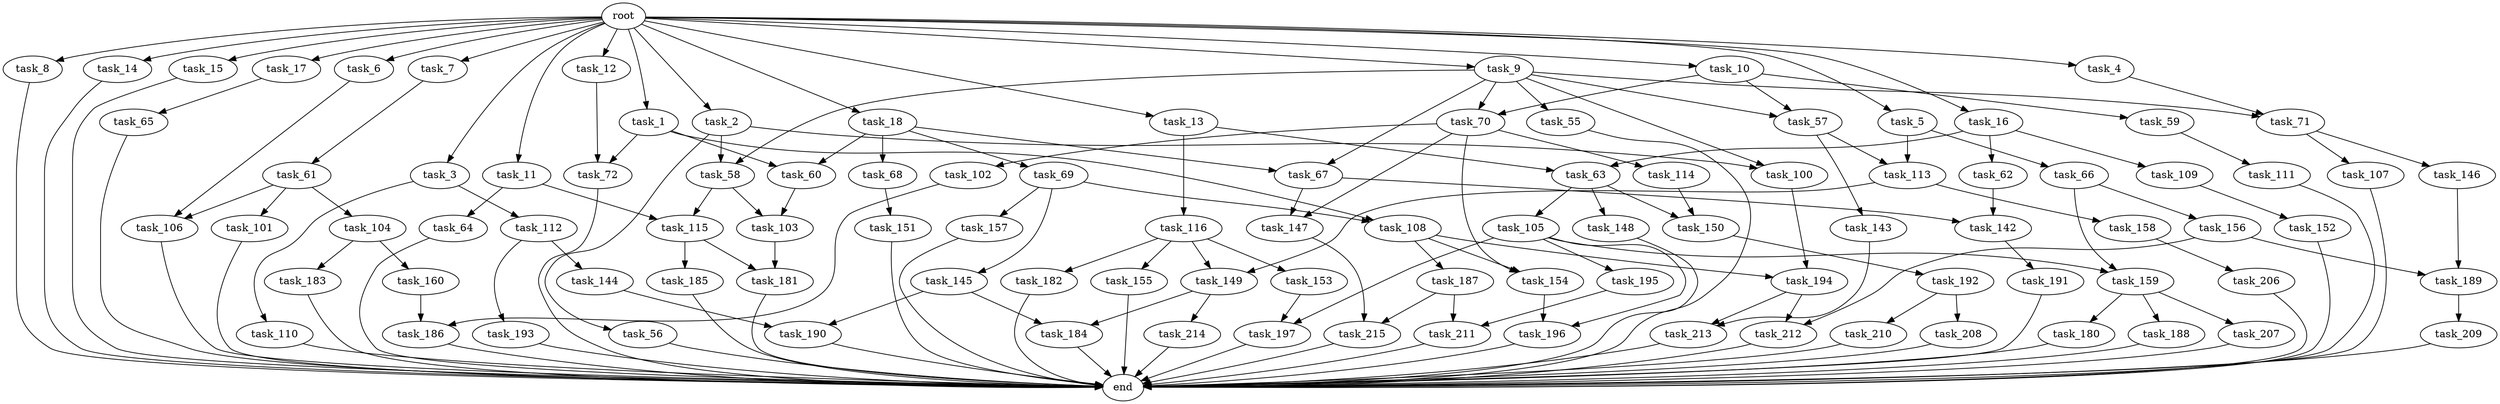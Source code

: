 digraph G {
  root [size="0.000000"];
  task_1 [size="1.024000"];
  task_2 [size="1.024000"];
  task_3 [size="1.024000"];
  task_4 [size="1.024000"];
  task_5 [size="1.024000"];
  task_6 [size="1.024000"];
  task_7 [size="1.024000"];
  task_8 [size="1.024000"];
  task_9 [size="1.024000"];
  task_10 [size="1.024000"];
  task_11 [size="1.024000"];
  task_12 [size="1.024000"];
  task_13 [size="1.024000"];
  task_14 [size="1.024000"];
  task_15 [size="1.024000"];
  task_16 [size="1.024000"];
  task_17 [size="1.024000"];
  task_18 [size="1.024000"];
  task_55 [size="137438953.472000"];
  task_56 [size="137438953.472000"];
  task_57 [size="687194767.360000"];
  task_58 [size="274877906.944000"];
  task_59 [size="549755813.888000"];
  task_60 [size="1717986918.400000"];
  task_61 [size="77309411.328000"];
  task_62 [size="858993459.200000"];
  task_63 [size="1554778161.152000"];
  task_64 [size="549755813.888000"];
  task_65 [size="309237645.312000"];
  task_66 [size="309237645.312000"];
  task_67 [size="996432412.672000"];
  task_68 [size="858993459.200000"];
  task_69 [size="858993459.200000"];
  task_70 [size="687194767.360000"];
  task_71 [size="446676598.784000"];
  task_72 [size="1073741824.000000"];
  task_100 [size="274877906.944000"];
  task_101 [size="309237645.312000"];
  task_102 [size="549755813.888000"];
  task_103 [size="833223655.424000"];
  task_104 [size="309237645.312000"];
  task_105 [size="137438953.472000"];
  task_106 [size="1005022347.264000"];
  task_107 [size="34359738.368000"];
  task_108 [size="936302870.528000"];
  task_109 [size="858993459.200000"];
  task_110 [size="695784701.952000"];
  task_111 [size="420906795.008000"];
  task_112 [size="695784701.952000"];
  task_113 [size="1005022347.264000"];
  task_114 [size="549755813.888000"];
  task_115 [size="687194767.360000"];
  task_116 [size="695784701.952000"];
  task_142 [size="352187318.272000"];
  task_143 [size="695784701.952000"];
  task_144 [size="309237645.312000"];
  task_145 [size="77309411.328000"];
  task_146 [size="34359738.368000"];
  task_147 [size="764504178.688000"];
  task_148 [size="137438953.472000"];
  task_149 [size="1279900254.208000"];
  task_150 [size="214748364.800000"];
  task_151 [size="214748364.800000"];
  task_152 [size="695784701.952000"];
  task_153 [size="420906795.008000"];
  task_154 [size="584115552.256000"];
  task_155 [size="420906795.008000"];
  task_156 [size="549755813.888000"];
  task_157 [size="77309411.328000"];
  task_158 [size="858993459.200000"];
  task_159 [size="970662608.896000"];
  task_160 [size="420906795.008000"];
  task_180 [size="34359738.368000"];
  task_181 [size="386547056.640000"];
  task_182 [size="420906795.008000"];
  task_183 [size="420906795.008000"];
  task_184 [size="292057776.128000"];
  task_185 [size="309237645.312000"];
  task_186 [size="1245540515.840000"];
  task_187 [size="34359738.368000"];
  task_188 [size="34359738.368000"];
  task_189 [size="171798691.840000"];
  task_190 [size="936302870.528000"];
  task_191 [size="420906795.008000"];
  task_192 [size="137438953.472000"];
  task_193 [size="309237645.312000"];
  task_194 [size="730144440.320000"];
  task_195 [size="420906795.008000"];
  task_196 [size="455266533.376000"];
  task_197 [size="498216206.336000"];
  task_206 [size="309237645.312000"];
  task_207 [size="34359738.368000"];
  task_208 [size="34359738.368000"];
  task_209 [size="34359738.368000"];
  task_210 [size="34359738.368000"];
  task_211 [size="773094113.280000"];
  task_212 [size="343597383.680000"];
  task_213 [size="343597383.680000"];
  task_214 [size="214748364.800000"];
  task_215 [size="111669149.696000"];
  end [size="0.000000"];

  root -> task_1 [size="1.000000"];
  root -> task_2 [size="1.000000"];
  root -> task_3 [size="1.000000"];
  root -> task_4 [size="1.000000"];
  root -> task_5 [size="1.000000"];
  root -> task_6 [size="1.000000"];
  root -> task_7 [size="1.000000"];
  root -> task_8 [size="1.000000"];
  root -> task_9 [size="1.000000"];
  root -> task_10 [size="1.000000"];
  root -> task_11 [size="1.000000"];
  root -> task_12 [size="1.000000"];
  root -> task_13 [size="1.000000"];
  root -> task_14 [size="1.000000"];
  root -> task_15 [size="1.000000"];
  root -> task_16 [size="1.000000"];
  root -> task_17 [size="1.000000"];
  root -> task_18 [size="1.000000"];
  task_1 -> task_60 [size="838860800.000000"];
  task_1 -> task_72 [size="838860800.000000"];
  task_1 -> task_108 [size="838860800.000000"];
  task_2 -> task_56 [size="134217728.000000"];
  task_2 -> task_58 [size="134217728.000000"];
  task_2 -> task_100 [size="134217728.000000"];
  task_3 -> task_110 [size="679477248.000000"];
  task_3 -> task_112 [size="679477248.000000"];
  task_4 -> task_71 [size="301989888.000000"];
  task_5 -> task_66 [size="301989888.000000"];
  task_5 -> task_113 [size="301989888.000000"];
  task_6 -> task_106 [size="679477248.000000"];
  task_7 -> task_61 [size="75497472.000000"];
  task_8 -> end [size="1.000000"];
  task_9 -> task_55 [size="134217728.000000"];
  task_9 -> task_57 [size="134217728.000000"];
  task_9 -> task_58 [size="134217728.000000"];
  task_9 -> task_67 [size="134217728.000000"];
  task_9 -> task_70 [size="134217728.000000"];
  task_9 -> task_71 [size="134217728.000000"];
  task_9 -> task_100 [size="134217728.000000"];
  task_10 -> task_57 [size="536870912.000000"];
  task_10 -> task_59 [size="536870912.000000"];
  task_10 -> task_70 [size="536870912.000000"];
  task_11 -> task_64 [size="536870912.000000"];
  task_11 -> task_115 [size="536870912.000000"];
  task_12 -> task_72 [size="209715200.000000"];
  task_13 -> task_63 [size="679477248.000000"];
  task_13 -> task_116 [size="679477248.000000"];
  task_14 -> end [size="1.000000"];
  task_15 -> end [size="1.000000"];
  task_16 -> task_62 [size="838860800.000000"];
  task_16 -> task_63 [size="838860800.000000"];
  task_16 -> task_109 [size="838860800.000000"];
  task_17 -> task_65 [size="301989888.000000"];
  task_18 -> task_60 [size="838860800.000000"];
  task_18 -> task_67 [size="838860800.000000"];
  task_18 -> task_68 [size="838860800.000000"];
  task_18 -> task_69 [size="838860800.000000"];
  task_55 -> end [size="1.000000"];
  task_56 -> end [size="1.000000"];
  task_57 -> task_113 [size="679477248.000000"];
  task_57 -> task_143 [size="679477248.000000"];
  task_58 -> task_103 [size="134217728.000000"];
  task_58 -> task_115 [size="134217728.000000"];
  task_59 -> task_111 [size="411041792.000000"];
  task_60 -> task_103 [size="679477248.000000"];
  task_61 -> task_101 [size="301989888.000000"];
  task_61 -> task_104 [size="301989888.000000"];
  task_61 -> task_106 [size="301989888.000000"];
  task_62 -> task_142 [size="134217728.000000"];
  task_63 -> task_105 [size="134217728.000000"];
  task_63 -> task_148 [size="134217728.000000"];
  task_63 -> task_150 [size="134217728.000000"];
  task_64 -> end [size="1.000000"];
  task_65 -> end [size="1.000000"];
  task_66 -> task_156 [size="536870912.000000"];
  task_66 -> task_159 [size="536870912.000000"];
  task_67 -> task_142 [size="209715200.000000"];
  task_67 -> task_147 [size="209715200.000000"];
  task_68 -> task_151 [size="209715200.000000"];
  task_69 -> task_108 [size="75497472.000000"];
  task_69 -> task_145 [size="75497472.000000"];
  task_69 -> task_157 [size="75497472.000000"];
  task_70 -> task_102 [size="536870912.000000"];
  task_70 -> task_114 [size="536870912.000000"];
  task_70 -> task_147 [size="536870912.000000"];
  task_70 -> task_154 [size="536870912.000000"];
  task_71 -> task_107 [size="33554432.000000"];
  task_71 -> task_146 [size="33554432.000000"];
  task_72 -> end [size="1.000000"];
  task_100 -> task_194 [size="679477248.000000"];
  task_101 -> end [size="1.000000"];
  task_102 -> task_186 [size="679477248.000000"];
  task_103 -> task_181 [size="75497472.000000"];
  task_104 -> task_160 [size="411041792.000000"];
  task_104 -> task_183 [size="411041792.000000"];
  task_105 -> task_159 [size="411041792.000000"];
  task_105 -> task_195 [size="411041792.000000"];
  task_105 -> task_196 [size="411041792.000000"];
  task_105 -> task_197 [size="411041792.000000"];
  task_106 -> end [size="1.000000"];
  task_107 -> end [size="1.000000"];
  task_108 -> task_154 [size="33554432.000000"];
  task_108 -> task_187 [size="33554432.000000"];
  task_108 -> task_194 [size="33554432.000000"];
  task_109 -> task_152 [size="679477248.000000"];
  task_110 -> end [size="1.000000"];
  task_111 -> end [size="1.000000"];
  task_112 -> task_144 [size="301989888.000000"];
  task_112 -> task_193 [size="301989888.000000"];
  task_113 -> task_149 [size="838860800.000000"];
  task_113 -> task_158 [size="838860800.000000"];
  task_114 -> task_150 [size="75497472.000000"];
  task_115 -> task_181 [size="301989888.000000"];
  task_115 -> task_185 [size="301989888.000000"];
  task_116 -> task_149 [size="411041792.000000"];
  task_116 -> task_153 [size="411041792.000000"];
  task_116 -> task_155 [size="411041792.000000"];
  task_116 -> task_182 [size="411041792.000000"];
  task_142 -> task_191 [size="411041792.000000"];
  task_143 -> task_213 [size="33554432.000000"];
  task_144 -> task_190 [size="838860800.000000"];
  task_145 -> task_184 [size="75497472.000000"];
  task_145 -> task_190 [size="75497472.000000"];
  task_146 -> task_189 [size="134217728.000000"];
  task_147 -> task_215 [size="33554432.000000"];
  task_148 -> end [size="1.000000"];
  task_149 -> task_184 [size="209715200.000000"];
  task_149 -> task_214 [size="209715200.000000"];
  task_150 -> task_192 [size="134217728.000000"];
  task_151 -> end [size="1.000000"];
  task_152 -> end [size="1.000000"];
  task_153 -> task_197 [size="75497472.000000"];
  task_154 -> task_196 [size="33554432.000000"];
  task_155 -> end [size="1.000000"];
  task_156 -> task_189 [size="33554432.000000"];
  task_156 -> task_212 [size="33554432.000000"];
  task_157 -> end [size="1.000000"];
  task_158 -> task_206 [size="301989888.000000"];
  task_159 -> task_180 [size="33554432.000000"];
  task_159 -> task_188 [size="33554432.000000"];
  task_159 -> task_207 [size="33554432.000000"];
  task_160 -> task_186 [size="536870912.000000"];
  task_180 -> end [size="1.000000"];
  task_181 -> end [size="1.000000"];
  task_182 -> end [size="1.000000"];
  task_183 -> end [size="1.000000"];
  task_184 -> end [size="1.000000"];
  task_185 -> end [size="1.000000"];
  task_186 -> end [size="1.000000"];
  task_187 -> task_211 [size="75497472.000000"];
  task_187 -> task_215 [size="75497472.000000"];
  task_188 -> end [size="1.000000"];
  task_189 -> task_209 [size="33554432.000000"];
  task_190 -> end [size="1.000000"];
  task_191 -> end [size="1.000000"];
  task_192 -> task_208 [size="33554432.000000"];
  task_192 -> task_210 [size="33554432.000000"];
  task_193 -> end [size="1.000000"];
  task_194 -> task_212 [size="301989888.000000"];
  task_194 -> task_213 [size="301989888.000000"];
  task_195 -> task_211 [size="679477248.000000"];
  task_196 -> end [size="1.000000"];
  task_197 -> end [size="1.000000"];
  task_206 -> end [size="1.000000"];
  task_207 -> end [size="1.000000"];
  task_208 -> end [size="1.000000"];
  task_209 -> end [size="1.000000"];
  task_210 -> end [size="1.000000"];
  task_211 -> end [size="1.000000"];
  task_212 -> end [size="1.000000"];
  task_213 -> end [size="1.000000"];
  task_214 -> end [size="1.000000"];
  task_215 -> end [size="1.000000"];
}
